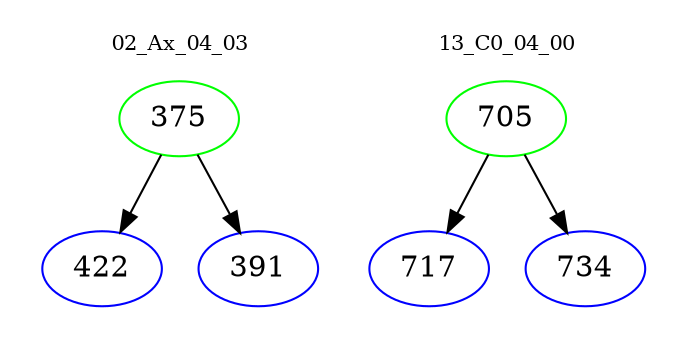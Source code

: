 digraph{
subgraph cluster_0 {
color = white
label = "02_Ax_04_03";
fontsize=10;
T0_375 [label="375", color="green"]
T0_375 -> T0_422 [color="black"]
T0_422 [label="422", color="blue"]
T0_375 -> T0_391 [color="black"]
T0_391 [label="391", color="blue"]
}
subgraph cluster_1 {
color = white
label = "13_C0_04_00";
fontsize=10;
T1_705 [label="705", color="green"]
T1_705 -> T1_717 [color="black"]
T1_717 [label="717", color="blue"]
T1_705 -> T1_734 [color="black"]
T1_734 [label="734", color="blue"]
}
}
